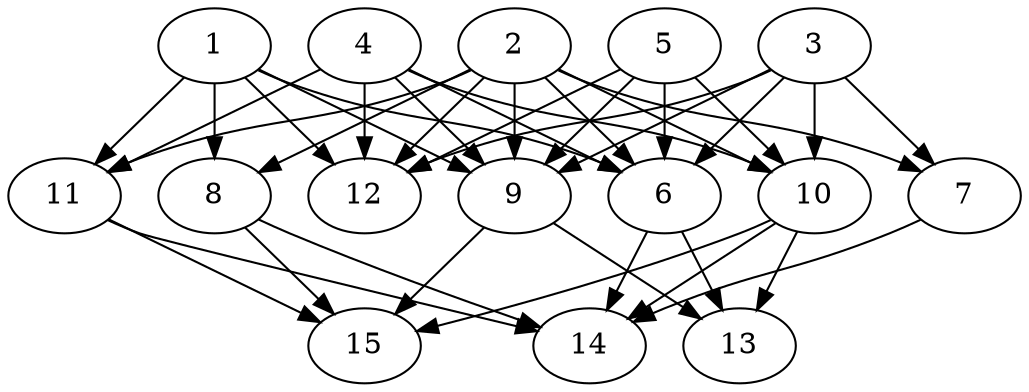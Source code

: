 // DAG automatically generated by daggen at Thu Oct  3 13:59:27 2019
// ./daggen --dot -n 15 --ccr 0.5 --fat 0.7 --regular 0.7 --density 0.9 --mindata 5242880 --maxdata 52428800 
digraph G {
  1 [size="83259392", alpha="0.16", expect_size="41629696"] 
  1 -> 6 [size ="41629696"]
  1 -> 8 [size ="41629696"]
  1 -> 9 [size ="41629696"]
  1 -> 11 [size ="41629696"]
  1 -> 12 [size ="41629696"]
  2 [size="50837504", alpha="0.04", expect_size="25418752"] 
  2 -> 6 [size ="25418752"]
  2 -> 7 [size ="25418752"]
  2 -> 8 [size ="25418752"]
  2 -> 9 [size ="25418752"]
  2 -> 10 [size ="25418752"]
  2 -> 11 [size ="25418752"]
  2 -> 12 [size ="25418752"]
  3 [size="95348736", alpha="0.08", expect_size="47674368"] 
  3 -> 6 [size ="47674368"]
  3 -> 7 [size ="47674368"]
  3 -> 9 [size ="47674368"]
  3 -> 10 [size ="47674368"]
  3 -> 12 [size ="47674368"]
  4 [size="74385408", alpha="0.19", expect_size="37192704"] 
  4 -> 6 [size ="37192704"]
  4 -> 9 [size ="37192704"]
  4 -> 10 [size ="37192704"]
  4 -> 11 [size ="37192704"]
  4 -> 12 [size ="37192704"]
  5 [size="21585920", alpha="0.12", expect_size="10792960"] 
  5 -> 6 [size ="10792960"]
  5 -> 9 [size ="10792960"]
  5 -> 10 [size ="10792960"]
  5 -> 12 [size ="10792960"]
  6 [size="103297024", alpha="0.20", expect_size="51648512"] 
  6 -> 13 [size ="51648512"]
  6 -> 14 [size ="51648512"]
  7 [size="42057728", alpha="0.03", expect_size="21028864"] 
  7 -> 14 [size ="21028864"]
  8 [size="23154688", alpha="0.02", expect_size="11577344"] 
  8 -> 14 [size ="11577344"]
  8 -> 15 [size ="11577344"]
  9 [size="62357504", alpha="0.02", expect_size="31178752"] 
  9 -> 13 [size ="31178752"]
  9 -> 15 [size ="31178752"]
  10 [size="88956928", alpha="0.02", expect_size="44478464"] 
  10 -> 13 [size ="44478464"]
  10 -> 14 [size ="44478464"]
  10 -> 15 [size ="44478464"]
  11 [size="99033088", alpha="0.19", expect_size="49516544"] 
  11 -> 14 [size ="49516544"]
  11 -> 15 [size ="49516544"]
  12 [size="82282496", alpha="0.00", expect_size="41141248"] 
  13 [size="101775360", alpha="0.13", expect_size="50887680"] 
  14 [size="46577664", alpha="0.10", expect_size="23288832"] 
  15 [size="39995392", alpha="0.04", expect_size="19997696"] 
}

